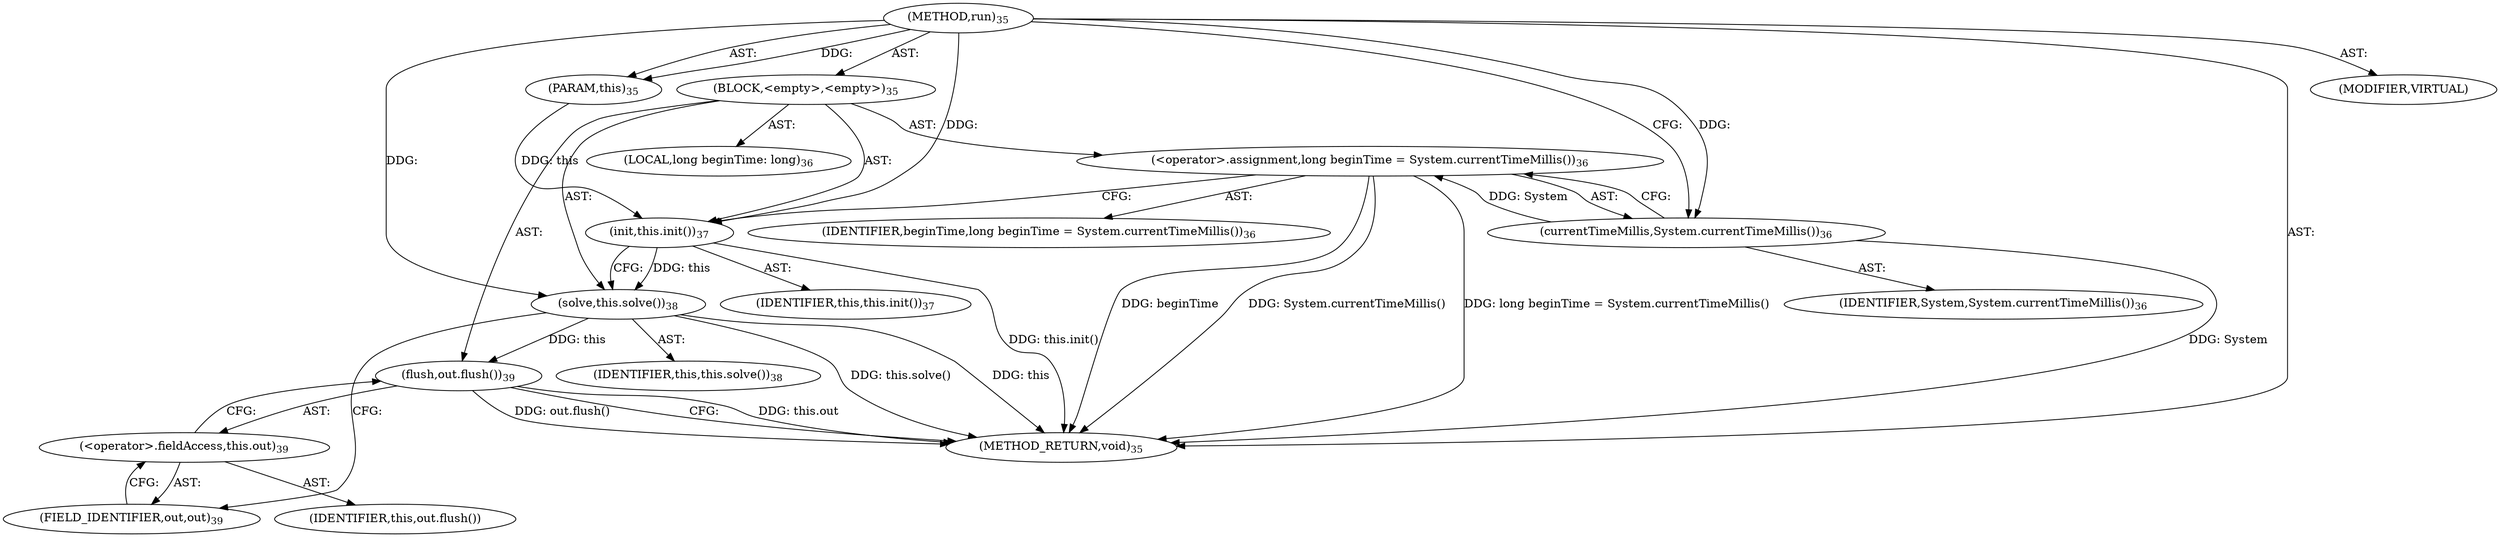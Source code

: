 digraph "run" {  
"139" [label = <(METHOD,run)<SUB>35</SUB>> ]
"4" [label = <(PARAM,this)<SUB>35</SUB>> ]
"140" [label = <(BLOCK,&lt;empty&gt;,&lt;empty&gt;)<SUB>35</SUB>> ]
"141" [label = <(LOCAL,long beginTime: long)<SUB>36</SUB>> ]
"142" [label = <(&lt;operator&gt;.assignment,long beginTime = System.currentTimeMillis())<SUB>36</SUB>> ]
"143" [label = <(IDENTIFIER,beginTime,long beginTime = System.currentTimeMillis())<SUB>36</SUB>> ]
"144" [label = <(currentTimeMillis,System.currentTimeMillis())<SUB>36</SUB>> ]
"145" [label = <(IDENTIFIER,System,System.currentTimeMillis())<SUB>36</SUB>> ]
"146" [label = <(init,this.init())<SUB>37</SUB>> ]
"3" [label = <(IDENTIFIER,this,this.init())<SUB>37</SUB>> ]
"147" [label = <(solve,this.solve())<SUB>38</SUB>> ]
"5" [label = <(IDENTIFIER,this,this.solve())<SUB>38</SUB>> ]
"148" [label = <(flush,out.flush())<SUB>39</SUB>> ]
"149" [label = <(&lt;operator&gt;.fieldAccess,this.out)<SUB>39</SUB>> ]
"150" [label = <(IDENTIFIER,this,out.flush())> ]
"151" [label = <(FIELD_IDENTIFIER,out,out)<SUB>39</SUB>> ]
"152" [label = <(MODIFIER,VIRTUAL)> ]
"153" [label = <(METHOD_RETURN,void)<SUB>35</SUB>> ]
  "139" -> "4"  [ label = "AST: "] 
  "139" -> "140"  [ label = "AST: "] 
  "139" -> "152"  [ label = "AST: "] 
  "139" -> "153"  [ label = "AST: "] 
  "140" -> "141"  [ label = "AST: "] 
  "140" -> "142"  [ label = "AST: "] 
  "140" -> "146"  [ label = "AST: "] 
  "140" -> "147"  [ label = "AST: "] 
  "140" -> "148"  [ label = "AST: "] 
  "142" -> "143"  [ label = "AST: "] 
  "142" -> "144"  [ label = "AST: "] 
  "144" -> "145"  [ label = "AST: "] 
  "146" -> "3"  [ label = "AST: "] 
  "147" -> "5"  [ label = "AST: "] 
  "148" -> "149"  [ label = "AST: "] 
  "149" -> "150"  [ label = "AST: "] 
  "149" -> "151"  [ label = "AST: "] 
  "142" -> "146"  [ label = "CFG: "] 
  "146" -> "147"  [ label = "CFG: "] 
  "147" -> "151"  [ label = "CFG: "] 
  "148" -> "153"  [ label = "CFG: "] 
  "144" -> "142"  [ label = "CFG: "] 
  "149" -> "148"  [ label = "CFG: "] 
  "151" -> "149"  [ label = "CFG: "] 
  "139" -> "144"  [ label = "CFG: "] 
  "142" -> "153"  [ label = "DDG: beginTime"] 
  "142" -> "153"  [ label = "DDG: System.currentTimeMillis()"] 
  "142" -> "153"  [ label = "DDG: long beginTime = System.currentTimeMillis()"] 
  "146" -> "153"  [ label = "DDG: this.init()"] 
  "147" -> "153"  [ label = "DDG: this"] 
  "147" -> "153"  [ label = "DDG: this.solve()"] 
  "148" -> "153"  [ label = "DDG: this.out"] 
  "148" -> "153"  [ label = "DDG: out.flush()"] 
  "144" -> "153"  [ label = "DDG: System"] 
  "139" -> "4"  [ label = "DDG: "] 
  "144" -> "142"  [ label = "DDG: System"] 
  "4" -> "146"  [ label = "DDG: this"] 
  "139" -> "146"  [ label = "DDG: "] 
  "146" -> "147"  [ label = "DDG: this"] 
  "139" -> "147"  [ label = "DDG: "] 
  "147" -> "148"  [ label = "DDG: this"] 
  "139" -> "144"  [ label = "DDG: "] 
}
